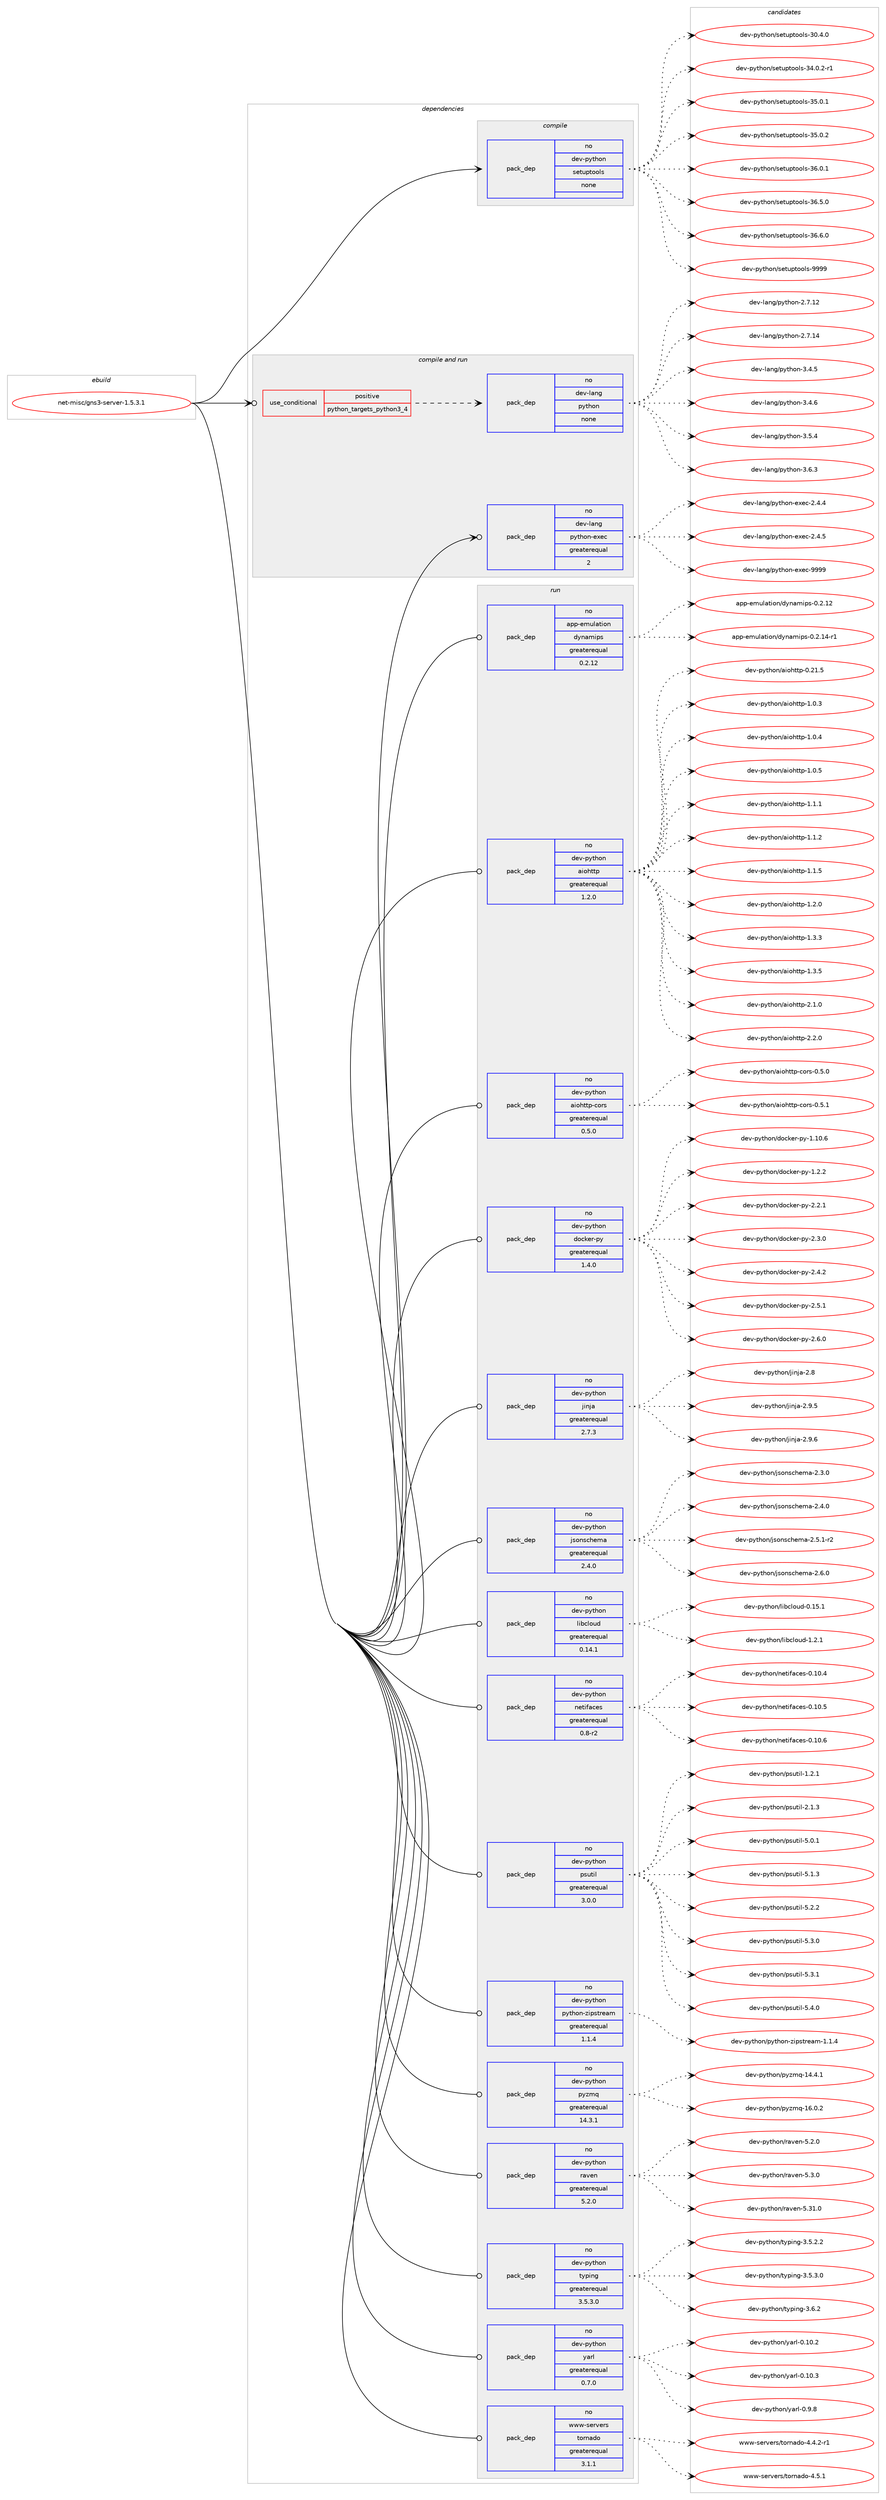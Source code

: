 digraph prolog {

# *************
# Graph options
# *************

newrank=true;
concentrate=true;
compound=true;
graph [rankdir=LR,fontname=Helvetica,fontsize=10,ranksep=1.5];#, ranksep=2.5, nodesep=0.2];
edge  [arrowhead=vee];
node  [fontname=Helvetica,fontsize=10];

# **********
# The ebuild
# **********

subgraph cluster_leftcol {
color=gray;
rank=same;
label=<<i>ebuild</i>>;
id [label="net-misc/gns3-server-1.5.3.1", color=red, width=4, href="../net-misc/gns3-server-1.5.3.1.svg"];
}

# ****************
# The dependencies
# ****************

subgraph cluster_midcol {
color=gray;
label=<<i>dependencies</i>>;
subgraph cluster_compile {
fillcolor="#eeeeee";
style=filled;
label=<<i>compile</i>>;
subgraph pack313041 {
dependency425742 [label=<<TABLE BORDER="0" CELLBORDER="1" CELLSPACING="0" CELLPADDING="4" WIDTH="220"><TR><TD ROWSPAN="6" CELLPADDING="30">pack_dep</TD></TR><TR><TD WIDTH="110">no</TD></TR><TR><TD>dev-python</TD></TR><TR><TD>setuptools</TD></TR><TR><TD>none</TD></TR><TR><TD></TD></TR></TABLE>>, shape=none, color=blue];
}
id:e -> dependency425742:w [weight=20,style="solid",arrowhead="vee"];
}
subgraph cluster_compileandrun {
fillcolor="#eeeeee";
style=filled;
label=<<i>compile and run</i>>;
subgraph cond105508 {
dependency425743 [label=<<TABLE BORDER="0" CELLBORDER="1" CELLSPACING="0" CELLPADDING="4"><TR><TD ROWSPAN="3" CELLPADDING="10">use_conditional</TD></TR><TR><TD>positive</TD></TR><TR><TD>python_targets_python3_4</TD></TR></TABLE>>, shape=none, color=red];
subgraph pack313042 {
dependency425744 [label=<<TABLE BORDER="0" CELLBORDER="1" CELLSPACING="0" CELLPADDING="4" WIDTH="220"><TR><TD ROWSPAN="6" CELLPADDING="30">pack_dep</TD></TR><TR><TD WIDTH="110">no</TD></TR><TR><TD>dev-lang</TD></TR><TR><TD>python</TD></TR><TR><TD>none</TD></TR><TR><TD></TD></TR></TABLE>>, shape=none, color=blue];
}
dependency425743:e -> dependency425744:w [weight=20,style="dashed",arrowhead="vee"];
}
id:e -> dependency425743:w [weight=20,style="solid",arrowhead="odotvee"];
subgraph pack313043 {
dependency425745 [label=<<TABLE BORDER="0" CELLBORDER="1" CELLSPACING="0" CELLPADDING="4" WIDTH="220"><TR><TD ROWSPAN="6" CELLPADDING="30">pack_dep</TD></TR><TR><TD WIDTH="110">no</TD></TR><TR><TD>dev-lang</TD></TR><TR><TD>python-exec</TD></TR><TR><TD>greaterequal</TD></TR><TR><TD>2</TD></TR></TABLE>>, shape=none, color=blue];
}
id:e -> dependency425745:w [weight=20,style="solid",arrowhead="odotvee"];
}
subgraph cluster_run {
fillcolor="#eeeeee";
style=filled;
label=<<i>run</i>>;
subgraph pack313044 {
dependency425746 [label=<<TABLE BORDER="0" CELLBORDER="1" CELLSPACING="0" CELLPADDING="4" WIDTH="220"><TR><TD ROWSPAN="6" CELLPADDING="30">pack_dep</TD></TR><TR><TD WIDTH="110">no</TD></TR><TR><TD>app-emulation</TD></TR><TR><TD>dynamips</TD></TR><TR><TD>greaterequal</TD></TR><TR><TD>0.2.12</TD></TR></TABLE>>, shape=none, color=blue];
}
id:e -> dependency425746:w [weight=20,style="solid",arrowhead="odot"];
subgraph pack313045 {
dependency425747 [label=<<TABLE BORDER="0" CELLBORDER="1" CELLSPACING="0" CELLPADDING="4" WIDTH="220"><TR><TD ROWSPAN="6" CELLPADDING="30">pack_dep</TD></TR><TR><TD WIDTH="110">no</TD></TR><TR><TD>dev-python</TD></TR><TR><TD>aiohttp</TD></TR><TR><TD>greaterequal</TD></TR><TR><TD>1.2.0</TD></TR></TABLE>>, shape=none, color=blue];
}
id:e -> dependency425747:w [weight=20,style="solid",arrowhead="odot"];
subgraph pack313046 {
dependency425748 [label=<<TABLE BORDER="0" CELLBORDER="1" CELLSPACING="0" CELLPADDING="4" WIDTH="220"><TR><TD ROWSPAN="6" CELLPADDING="30">pack_dep</TD></TR><TR><TD WIDTH="110">no</TD></TR><TR><TD>dev-python</TD></TR><TR><TD>aiohttp-cors</TD></TR><TR><TD>greaterequal</TD></TR><TR><TD>0.5.0</TD></TR></TABLE>>, shape=none, color=blue];
}
id:e -> dependency425748:w [weight=20,style="solid",arrowhead="odot"];
subgraph pack313047 {
dependency425749 [label=<<TABLE BORDER="0" CELLBORDER="1" CELLSPACING="0" CELLPADDING="4" WIDTH="220"><TR><TD ROWSPAN="6" CELLPADDING="30">pack_dep</TD></TR><TR><TD WIDTH="110">no</TD></TR><TR><TD>dev-python</TD></TR><TR><TD>docker-py</TD></TR><TR><TD>greaterequal</TD></TR><TR><TD>1.4.0</TD></TR></TABLE>>, shape=none, color=blue];
}
id:e -> dependency425749:w [weight=20,style="solid",arrowhead="odot"];
subgraph pack313048 {
dependency425750 [label=<<TABLE BORDER="0" CELLBORDER="1" CELLSPACING="0" CELLPADDING="4" WIDTH="220"><TR><TD ROWSPAN="6" CELLPADDING="30">pack_dep</TD></TR><TR><TD WIDTH="110">no</TD></TR><TR><TD>dev-python</TD></TR><TR><TD>jinja</TD></TR><TR><TD>greaterequal</TD></TR><TR><TD>2.7.3</TD></TR></TABLE>>, shape=none, color=blue];
}
id:e -> dependency425750:w [weight=20,style="solid",arrowhead="odot"];
subgraph pack313049 {
dependency425751 [label=<<TABLE BORDER="0" CELLBORDER="1" CELLSPACING="0" CELLPADDING="4" WIDTH="220"><TR><TD ROWSPAN="6" CELLPADDING="30">pack_dep</TD></TR><TR><TD WIDTH="110">no</TD></TR><TR><TD>dev-python</TD></TR><TR><TD>jsonschema</TD></TR><TR><TD>greaterequal</TD></TR><TR><TD>2.4.0</TD></TR></TABLE>>, shape=none, color=blue];
}
id:e -> dependency425751:w [weight=20,style="solid",arrowhead="odot"];
subgraph pack313050 {
dependency425752 [label=<<TABLE BORDER="0" CELLBORDER="1" CELLSPACING="0" CELLPADDING="4" WIDTH="220"><TR><TD ROWSPAN="6" CELLPADDING="30">pack_dep</TD></TR><TR><TD WIDTH="110">no</TD></TR><TR><TD>dev-python</TD></TR><TR><TD>libcloud</TD></TR><TR><TD>greaterequal</TD></TR><TR><TD>0.14.1</TD></TR></TABLE>>, shape=none, color=blue];
}
id:e -> dependency425752:w [weight=20,style="solid",arrowhead="odot"];
subgraph pack313051 {
dependency425753 [label=<<TABLE BORDER="0" CELLBORDER="1" CELLSPACING="0" CELLPADDING="4" WIDTH="220"><TR><TD ROWSPAN="6" CELLPADDING="30">pack_dep</TD></TR><TR><TD WIDTH="110">no</TD></TR><TR><TD>dev-python</TD></TR><TR><TD>netifaces</TD></TR><TR><TD>greaterequal</TD></TR><TR><TD>0.8-r2</TD></TR></TABLE>>, shape=none, color=blue];
}
id:e -> dependency425753:w [weight=20,style="solid",arrowhead="odot"];
subgraph pack313052 {
dependency425754 [label=<<TABLE BORDER="0" CELLBORDER="1" CELLSPACING="0" CELLPADDING="4" WIDTH="220"><TR><TD ROWSPAN="6" CELLPADDING="30">pack_dep</TD></TR><TR><TD WIDTH="110">no</TD></TR><TR><TD>dev-python</TD></TR><TR><TD>psutil</TD></TR><TR><TD>greaterequal</TD></TR><TR><TD>3.0.0</TD></TR></TABLE>>, shape=none, color=blue];
}
id:e -> dependency425754:w [weight=20,style="solid",arrowhead="odot"];
subgraph pack313053 {
dependency425755 [label=<<TABLE BORDER="0" CELLBORDER="1" CELLSPACING="0" CELLPADDING="4" WIDTH="220"><TR><TD ROWSPAN="6" CELLPADDING="30">pack_dep</TD></TR><TR><TD WIDTH="110">no</TD></TR><TR><TD>dev-python</TD></TR><TR><TD>python-zipstream</TD></TR><TR><TD>greaterequal</TD></TR><TR><TD>1.1.4</TD></TR></TABLE>>, shape=none, color=blue];
}
id:e -> dependency425755:w [weight=20,style="solid",arrowhead="odot"];
subgraph pack313054 {
dependency425756 [label=<<TABLE BORDER="0" CELLBORDER="1" CELLSPACING="0" CELLPADDING="4" WIDTH="220"><TR><TD ROWSPAN="6" CELLPADDING="30">pack_dep</TD></TR><TR><TD WIDTH="110">no</TD></TR><TR><TD>dev-python</TD></TR><TR><TD>pyzmq</TD></TR><TR><TD>greaterequal</TD></TR><TR><TD>14.3.1</TD></TR></TABLE>>, shape=none, color=blue];
}
id:e -> dependency425756:w [weight=20,style="solid",arrowhead="odot"];
subgraph pack313055 {
dependency425757 [label=<<TABLE BORDER="0" CELLBORDER="1" CELLSPACING="0" CELLPADDING="4" WIDTH="220"><TR><TD ROWSPAN="6" CELLPADDING="30">pack_dep</TD></TR><TR><TD WIDTH="110">no</TD></TR><TR><TD>dev-python</TD></TR><TR><TD>raven</TD></TR><TR><TD>greaterequal</TD></TR><TR><TD>5.2.0</TD></TR></TABLE>>, shape=none, color=blue];
}
id:e -> dependency425757:w [weight=20,style="solid",arrowhead="odot"];
subgraph pack313056 {
dependency425758 [label=<<TABLE BORDER="0" CELLBORDER="1" CELLSPACING="0" CELLPADDING="4" WIDTH="220"><TR><TD ROWSPAN="6" CELLPADDING="30">pack_dep</TD></TR><TR><TD WIDTH="110">no</TD></TR><TR><TD>dev-python</TD></TR><TR><TD>typing</TD></TR><TR><TD>greaterequal</TD></TR><TR><TD>3.5.3.0</TD></TR></TABLE>>, shape=none, color=blue];
}
id:e -> dependency425758:w [weight=20,style="solid",arrowhead="odot"];
subgraph pack313057 {
dependency425759 [label=<<TABLE BORDER="0" CELLBORDER="1" CELLSPACING="0" CELLPADDING="4" WIDTH="220"><TR><TD ROWSPAN="6" CELLPADDING="30">pack_dep</TD></TR><TR><TD WIDTH="110">no</TD></TR><TR><TD>dev-python</TD></TR><TR><TD>yarl</TD></TR><TR><TD>greaterequal</TD></TR><TR><TD>0.7.0</TD></TR></TABLE>>, shape=none, color=blue];
}
id:e -> dependency425759:w [weight=20,style="solid",arrowhead="odot"];
subgraph pack313058 {
dependency425760 [label=<<TABLE BORDER="0" CELLBORDER="1" CELLSPACING="0" CELLPADDING="4" WIDTH="220"><TR><TD ROWSPAN="6" CELLPADDING="30">pack_dep</TD></TR><TR><TD WIDTH="110">no</TD></TR><TR><TD>www-servers</TD></TR><TR><TD>tornado</TD></TR><TR><TD>greaterequal</TD></TR><TR><TD>3.1.1</TD></TR></TABLE>>, shape=none, color=blue];
}
id:e -> dependency425760:w [weight=20,style="solid",arrowhead="odot"];
}
}

# **************
# The candidates
# **************

subgraph cluster_choices {
rank=same;
color=gray;
label=<<i>candidates</i>>;

subgraph choice313041 {
color=black;
nodesep=1;
choice100101118451121211161041111104711510111611711211611111110811545514846524648 [label="dev-python/setuptools-30.4.0", color=red, width=4,href="../dev-python/setuptools-30.4.0.svg"];
choice1001011184511212111610411111047115101116117112116111111108115455152464846504511449 [label="dev-python/setuptools-34.0.2-r1", color=red, width=4,href="../dev-python/setuptools-34.0.2-r1.svg"];
choice100101118451121211161041111104711510111611711211611111110811545515346484649 [label="dev-python/setuptools-35.0.1", color=red, width=4,href="../dev-python/setuptools-35.0.1.svg"];
choice100101118451121211161041111104711510111611711211611111110811545515346484650 [label="dev-python/setuptools-35.0.2", color=red, width=4,href="../dev-python/setuptools-35.0.2.svg"];
choice100101118451121211161041111104711510111611711211611111110811545515446484649 [label="dev-python/setuptools-36.0.1", color=red, width=4,href="../dev-python/setuptools-36.0.1.svg"];
choice100101118451121211161041111104711510111611711211611111110811545515446534648 [label="dev-python/setuptools-36.5.0", color=red, width=4,href="../dev-python/setuptools-36.5.0.svg"];
choice100101118451121211161041111104711510111611711211611111110811545515446544648 [label="dev-python/setuptools-36.6.0", color=red, width=4,href="../dev-python/setuptools-36.6.0.svg"];
choice10010111845112121116104111110471151011161171121161111111081154557575757 [label="dev-python/setuptools-9999", color=red, width=4,href="../dev-python/setuptools-9999.svg"];
dependency425742:e -> choice100101118451121211161041111104711510111611711211611111110811545514846524648:w [style=dotted,weight="100"];
dependency425742:e -> choice1001011184511212111610411111047115101116117112116111111108115455152464846504511449:w [style=dotted,weight="100"];
dependency425742:e -> choice100101118451121211161041111104711510111611711211611111110811545515346484649:w [style=dotted,weight="100"];
dependency425742:e -> choice100101118451121211161041111104711510111611711211611111110811545515346484650:w [style=dotted,weight="100"];
dependency425742:e -> choice100101118451121211161041111104711510111611711211611111110811545515446484649:w [style=dotted,weight="100"];
dependency425742:e -> choice100101118451121211161041111104711510111611711211611111110811545515446534648:w [style=dotted,weight="100"];
dependency425742:e -> choice100101118451121211161041111104711510111611711211611111110811545515446544648:w [style=dotted,weight="100"];
dependency425742:e -> choice10010111845112121116104111110471151011161171121161111111081154557575757:w [style=dotted,weight="100"];
}
subgraph choice313042 {
color=black;
nodesep=1;
choice10010111845108971101034711212111610411111045504655464950 [label="dev-lang/python-2.7.12", color=red, width=4,href="../dev-lang/python-2.7.12.svg"];
choice10010111845108971101034711212111610411111045504655464952 [label="dev-lang/python-2.7.14", color=red, width=4,href="../dev-lang/python-2.7.14.svg"];
choice100101118451089711010347112121116104111110455146524653 [label="dev-lang/python-3.4.5", color=red, width=4,href="../dev-lang/python-3.4.5.svg"];
choice100101118451089711010347112121116104111110455146524654 [label="dev-lang/python-3.4.6", color=red, width=4,href="../dev-lang/python-3.4.6.svg"];
choice100101118451089711010347112121116104111110455146534652 [label="dev-lang/python-3.5.4", color=red, width=4,href="../dev-lang/python-3.5.4.svg"];
choice100101118451089711010347112121116104111110455146544651 [label="dev-lang/python-3.6.3", color=red, width=4,href="../dev-lang/python-3.6.3.svg"];
dependency425744:e -> choice10010111845108971101034711212111610411111045504655464950:w [style=dotted,weight="100"];
dependency425744:e -> choice10010111845108971101034711212111610411111045504655464952:w [style=dotted,weight="100"];
dependency425744:e -> choice100101118451089711010347112121116104111110455146524653:w [style=dotted,weight="100"];
dependency425744:e -> choice100101118451089711010347112121116104111110455146524654:w [style=dotted,weight="100"];
dependency425744:e -> choice100101118451089711010347112121116104111110455146534652:w [style=dotted,weight="100"];
dependency425744:e -> choice100101118451089711010347112121116104111110455146544651:w [style=dotted,weight="100"];
}
subgraph choice313043 {
color=black;
nodesep=1;
choice1001011184510897110103471121211161041111104510112010199455046524652 [label="dev-lang/python-exec-2.4.4", color=red, width=4,href="../dev-lang/python-exec-2.4.4.svg"];
choice1001011184510897110103471121211161041111104510112010199455046524653 [label="dev-lang/python-exec-2.4.5", color=red, width=4,href="../dev-lang/python-exec-2.4.5.svg"];
choice10010111845108971101034711212111610411111045101120101994557575757 [label="dev-lang/python-exec-9999", color=red, width=4,href="../dev-lang/python-exec-9999.svg"];
dependency425745:e -> choice1001011184510897110103471121211161041111104510112010199455046524652:w [style=dotted,weight="100"];
dependency425745:e -> choice1001011184510897110103471121211161041111104510112010199455046524653:w [style=dotted,weight="100"];
dependency425745:e -> choice10010111845108971101034711212111610411111045101120101994557575757:w [style=dotted,weight="100"];
}
subgraph choice313044 {
color=black;
nodesep=1;
choice971121124510110911710897116105111110471001211109710910511211545484650464950 [label="app-emulation/dynamips-0.2.12", color=red, width=4,href="../app-emulation/dynamips-0.2.12.svg"];
choice9711211245101109117108971161051111104710012111097109105112115454846504649524511449 [label="app-emulation/dynamips-0.2.14-r1", color=red, width=4,href="../app-emulation/dynamips-0.2.14-r1.svg"];
dependency425746:e -> choice971121124510110911710897116105111110471001211109710910511211545484650464950:w [style=dotted,weight="100"];
dependency425746:e -> choice9711211245101109117108971161051111104710012111097109105112115454846504649524511449:w [style=dotted,weight="100"];
}
subgraph choice313045 {
color=black;
nodesep=1;
choice10010111845112121116104111110479710511110411611611245484650494653 [label="dev-python/aiohttp-0.21.5", color=red, width=4,href="../dev-python/aiohttp-0.21.5.svg"];
choice100101118451121211161041111104797105111104116116112454946484651 [label="dev-python/aiohttp-1.0.3", color=red, width=4,href="../dev-python/aiohttp-1.0.3.svg"];
choice100101118451121211161041111104797105111104116116112454946484652 [label="dev-python/aiohttp-1.0.4", color=red, width=4,href="../dev-python/aiohttp-1.0.4.svg"];
choice100101118451121211161041111104797105111104116116112454946484653 [label="dev-python/aiohttp-1.0.5", color=red, width=4,href="../dev-python/aiohttp-1.0.5.svg"];
choice100101118451121211161041111104797105111104116116112454946494649 [label="dev-python/aiohttp-1.1.1", color=red, width=4,href="../dev-python/aiohttp-1.1.1.svg"];
choice100101118451121211161041111104797105111104116116112454946494650 [label="dev-python/aiohttp-1.1.2", color=red, width=4,href="../dev-python/aiohttp-1.1.2.svg"];
choice100101118451121211161041111104797105111104116116112454946494653 [label="dev-python/aiohttp-1.1.5", color=red, width=4,href="../dev-python/aiohttp-1.1.5.svg"];
choice100101118451121211161041111104797105111104116116112454946504648 [label="dev-python/aiohttp-1.2.0", color=red, width=4,href="../dev-python/aiohttp-1.2.0.svg"];
choice100101118451121211161041111104797105111104116116112454946514651 [label="dev-python/aiohttp-1.3.3", color=red, width=4,href="../dev-python/aiohttp-1.3.3.svg"];
choice100101118451121211161041111104797105111104116116112454946514653 [label="dev-python/aiohttp-1.3.5", color=red, width=4,href="../dev-python/aiohttp-1.3.5.svg"];
choice100101118451121211161041111104797105111104116116112455046494648 [label="dev-python/aiohttp-2.1.0", color=red, width=4,href="../dev-python/aiohttp-2.1.0.svg"];
choice100101118451121211161041111104797105111104116116112455046504648 [label="dev-python/aiohttp-2.2.0", color=red, width=4,href="../dev-python/aiohttp-2.2.0.svg"];
dependency425747:e -> choice10010111845112121116104111110479710511110411611611245484650494653:w [style=dotted,weight="100"];
dependency425747:e -> choice100101118451121211161041111104797105111104116116112454946484651:w [style=dotted,weight="100"];
dependency425747:e -> choice100101118451121211161041111104797105111104116116112454946484652:w [style=dotted,weight="100"];
dependency425747:e -> choice100101118451121211161041111104797105111104116116112454946484653:w [style=dotted,weight="100"];
dependency425747:e -> choice100101118451121211161041111104797105111104116116112454946494649:w [style=dotted,weight="100"];
dependency425747:e -> choice100101118451121211161041111104797105111104116116112454946494650:w [style=dotted,weight="100"];
dependency425747:e -> choice100101118451121211161041111104797105111104116116112454946494653:w [style=dotted,weight="100"];
dependency425747:e -> choice100101118451121211161041111104797105111104116116112454946504648:w [style=dotted,weight="100"];
dependency425747:e -> choice100101118451121211161041111104797105111104116116112454946514651:w [style=dotted,weight="100"];
dependency425747:e -> choice100101118451121211161041111104797105111104116116112454946514653:w [style=dotted,weight="100"];
dependency425747:e -> choice100101118451121211161041111104797105111104116116112455046494648:w [style=dotted,weight="100"];
dependency425747:e -> choice100101118451121211161041111104797105111104116116112455046504648:w [style=dotted,weight="100"];
}
subgraph choice313046 {
color=black;
nodesep=1;
choice1001011184511212111610411111047971051111041161161124599111114115454846534648 [label="dev-python/aiohttp-cors-0.5.0", color=red, width=4,href="../dev-python/aiohttp-cors-0.5.0.svg"];
choice1001011184511212111610411111047971051111041161161124599111114115454846534649 [label="dev-python/aiohttp-cors-0.5.1", color=red, width=4,href="../dev-python/aiohttp-cors-0.5.1.svg"];
dependency425748:e -> choice1001011184511212111610411111047971051111041161161124599111114115454846534648:w [style=dotted,weight="100"];
dependency425748:e -> choice1001011184511212111610411111047971051111041161161124599111114115454846534649:w [style=dotted,weight="100"];
}
subgraph choice313047 {
color=black;
nodesep=1;
choice1001011184511212111610411111047100111991071011144511212145494649484654 [label="dev-python/docker-py-1.10.6", color=red, width=4,href="../dev-python/docker-py-1.10.6.svg"];
choice10010111845112121116104111110471001119910710111445112121454946504650 [label="dev-python/docker-py-1.2.2", color=red, width=4,href="../dev-python/docker-py-1.2.2.svg"];
choice10010111845112121116104111110471001119910710111445112121455046504649 [label="dev-python/docker-py-2.2.1", color=red, width=4,href="../dev-python/docker-py-2.2.1.svg"];
choice10010111845112121116104111110471001119910710111445112121455046514648 [label="dev-python/docker-py-2.3.0", color=red, width=4,href="../dev-python/docker-py-2.3.0.svg"];
choice10010111845112121116104111110471001119910710111445112121455046524650 [label="dev-python/docker-py-2.4.2", color=red, width=4,href="../dev-python/docker-py-2.4.2.svg"];
choice10010111845112121116104111110471001119910710111445112121455046534649 [label="dev-python/docker-py-2.5.1", color=red, width=4,href="../dev-python/docker-py-2.5.1.svg"];
choice10010111845112121116104111110471001119910710111445112121455046544648 [label="dev-python/docker-py-2.6.0", color=red, width=4,href="../dev-python/docker-py-2.6.0.svg"];
dependency425749:e -> choice1001011184511212111610411111047100111991071011144511212145494649484654:w [style=dotted,weight="100"];
dependency425749:e -> choice10010111845112121116104111110471001119910710111445112121454946504650:w [style=dotted,weight="100"];
dependency425749:e -> choice10010111845112121116104111110471001119910710111445112121455046504649:w [style=dotted,weight="100"];
dependency425749:e -> choice10010111845112121116104111110471001119910710111445112121455046514648:w [style=dotted,weight="100"];
dependency425749:e -> choice10010111845112121116104111110471001119910710111445112121455046524650:w [style=dotted,weight="100"];
dependency425749:e -> choice10010111845112121116104111110471001119910710111445112121455046534649:w [style=dotted,weight="100"];
dependency425749:e -> choice10010111845112121116104111110471001119910710111445112121455046544648:w [style=dotted,weight="100"];
}
subgraph choice313048 {
color=black;
nodesep=1;
choice10010111845112121116104111110471061051101069745504656 [label="dev-python/jinja-2.8", color=red, width=4,href="../dev-python/jinja-2.8.svg"];
choice100101118451121211161041111104710610511010697455046574653 [label="dev-python/jinja-2.9.5", color=red, width=4,href="../dev-python/jinja-2.9.5.svg"];
choice100101118451121211161041111104710610511010697455046574654 [label="dev-python/jinja-2.9.6", color=red, width=4,href="../dev-python/jinja-2.9.6.svg"];
dependency425750:e -> choice10010111845112121116104111110471061051101069745504656:w [style=dotted,weight="100"];
dependency425750:e -> choice100101118451121211161041111104710610511010697455046574653:w [style=dotted,weight="100"];
dependency425750:e -> choice100101118451121211161041111104710610511010697455046574654:w [style=dotted,weight="100"];
}
subgraph choice313049 {
color=black;
nodesep=1;
choice10010111845112121116104111110471061151111101159910410110997455046514648 [label="dev-python/jsonschema-2.3.0", color=red, width=4,href="../dev-python/jsonschema-2.3.0.svg"];
choice10010111845112121116104111110471061151111101159910410110997455046524648 [label="dev-python/jsonschema-2.4.0", color=red, width=4,href="../dev-python/jsonschema-2.4.0.svg"];
choice100101118451121211161041111104710611511111011599104101109974550465346494511450 [label="dev-python/jsonschema-2.5.1-r2", color=red, width=4,href="../dev-python/jsonschema-2.5.1-r2.svg"];
choice10010111845112121116104111110471061151111101159910410110997455046544648 [label="dev-python/jsonschema-2.6.0", color=red, width=4,href="../dev-python/jsonschema-2.6.0.svg"];
dependency425751:e -> choice10010111845112121116104111110471061151111101159910410110997455046514648:w [style=dotted,weight="100"];
dependency425751:e -> choice10010111845112121116104111110471061151111101159910410110997455046524648:w [style=dotted,weight="100"];
dependency425751:e -> choice100101118451121211161041111104710611511111011599104101109974550465346494511450:w [style=dotted,weight="100"];
dependency425751:e -> choice10010111845112121116104111110471061151111101159910410110997455046544648:w [style=dotted,weight="100"];
}
subgraph choice313050 {
color=black;
nodesep=1;
choice1001011184511212111610411111047108105989910811111710045484649534649 [label="dev-python/libcloud-0.15.1", color=red, width=4,href="../dev-python/libcloud-0.15.1.svg"];
choice10010111845112121116104111110471081059899108111117100454946504649 [label="dev-python/libcloud-1.2.1", color=red, width=4,href="../dev-python/libcloud-1.2.1.svg"];
dependency425752:e -> choice1001011184511212111610411111047108105989910811111710045484649534649:w [style=dotted,weight="100"];
dependency425752:e -> choice10010111845112121116104111110471081059899108111117100454946504649:w [style=dotted,weight="100"];
}
subgraph choice313051 {
color=black;
nodesep=1;
choice1001011184511212111610411111047110101116105102979910111545484649484652 [label="dev-python/netifaces-0.10.4", color=red, width=4,href="../dev-python/netifaces-0.10.4.svg"];
choice1001011184511212111610411111047110101116105102979910111545484649484653 [label="dev-python/netifaces-0.10.5", color=red, width=4,href="../dev-python/netifaces-0.10.5.svg"];
choice1001011184511212111610411111047110101116105102979910111545484649484654 [label="dev-python/netifaces-0.10.6", color=red, width=4,href="../dev-python/netifaces-0.10.6.svg"];
dependency425753:e -> choice1001011184511212111610411111047110101116105102979910111545484649484652:w [style=dotted,weight="100"];
dependency425753:e -> choice1001011184511212111610411111047110101116105102979910111545484649484653:w [style=dotted,weight="100"];
dependency425753:e -> choice1001011184511212111610411111047110101116105102979910111545484649484654:w [style=dotted,weight="100"];
}
subgraph choice313052 {
color=black;
nodesep=1;
choice1001011184511212111610411111047112115117116105108454946504649 [label="dev-python/psutil-1.2.1", color=red, width=4,href="../dev-python/psutil-1.2.1.svg"];
choice1001011184511212111610411111047112115117116105108455046494651 [label="dev-python/psutil-2.1.3", color=red, width=4,href="../dev-python/psutil-2.1.3.svg"];
choice1001011184511212111610411111047112115117116105108455346484649 [label="dev-python/psutil-5.0.1", color=red, width=4,href="../dev-python/psutil-5.0.1.svg"];
choice1001011184511212111610411111047112115117116105108455346494651 [label="dev-python/psutil-5.1.3", color=red, width=4,href="../dev-python/psutil-5.1.3.svg"];
choice1001011184511212111610411111047112115117116105108455346504650 [label="dev-python/psutil-5.2.2", color=red, width=4,href="../dev-python/psutil-5.2.2.svg"];
choice1001011184511212111610411111047112115117116105108455346514648 [label="dev-python/psutil-5.3.0", color=red, width=4,href="../dev-python/psutil-5.3.0.svg"];
choice1001011184511212111610411111047112115117116105108455346514649 [label="dev-python/psutil-5.3.1", color=red, width=4,href="../dev-python/psutil-5.3.1.svg"];
choice1001011184511212111610411111047112115117116105108455346524648 [label="dev-python/psutil-5.4.0", color=red, width=4,href="../dev-python/psutil-5.4.0.svg"];
dependency425754:e -> choice1001011184511212111610411111047112115117116105108454946504649:w [style=dotted,weight="100"];
dependency425754:e -> choice1001011184511212111610411111047112115117116105108455046494651:w [style=dotted,weight="100"];
dependency425754:e -> choice1001011184511212111610411111047112115117116105108455346484649:w [style=dotted,weight="100"];
dependency425754:e -> choice1001011184511212111610411111047112115117116105108455346494651:w [style=dotted,weight="100"];
dependency425754:e -> choice1001011184511212111610411111047112115117116105108455346504650:w [style=dotted,weight="100"];
dependency425754:e -> choice1001011184511212111610411111047112115117116105108455346514648:w [style=dotted,weight="100"];
dependency425754:e -> choice1001011184511212111610411111047112115117116105108455346514649:w [style=dotted,weight="100"];
dependency425754:e -> choice1001011184511212111610411111047112115117116105108455346524648:w [style=dotted,weight="100"];
}
subgraph choice313053 {
color=black;
nodesep=1;
choice10010111845112121116104111110471121211161041111104512210511211511611410197109454946494652 [label="dev-python/python-zipstream-1.1.4", color=red, width=4,href="../dev-python/python-zipstream-1.1.4.svg"];
dependency425755:e -> choice10010111845112121116104111110471121211161041111104512210511211511611410197109454946494652:w [style=dotted,weight="100"];
}
subgraph choice313054 {
color=black;
nodesep=1;
choice100101118451121211161041111104711212112210911345495246524649 [label="dev-python/pyzmq-14.4.1", color=red, width=4,href="../dev-python/pyzmq-14.4.1.svg"];
choice100101118451121211161041111104711212112210911345495446484650 [label="dev-python/pyzmq-16.0.2", color=red, width=4,href="../dev-python/pyzmq-16.0.2.svg"];
dependency425756:e -> choice100101118451121211161041111104711212112210911345495246524649:w [style=dotted,weight="100"];
dependency425756:e -> choice100101118451121211161041111104711212112210911345495446484650:w [style=dotted,weight="100"];
}
subgraph choice313055 {
color=black;
nodesep=1;
choice100101118451121211161041111104711497118101110455346504648 [label="dev-python/raven-5.2.0", color=red, width=4,href="../dev-python/raven-5.2.0.svg"];
choice100101118451121211161041111104711497118101110455346514648 [label="dev-python/raven-5.3.0", color=red, width=4,href="../dev-python/raven-5.3.0.svg"];
choice10010111845112121116104111110471149711810111045534651494648 [label="dev-python/raven-5.31.0", color=red, width=4,href="../dev-python/raven-5.31.0.svg"];
dependency425757:e -> choice100101118451121211161041111104711497118101110455346504648:w [style=dotted,weight="100"];
dependency425757:e -> choice100101118451121211161041111104711497118101110455346514648:w [style=dotted,weight="100"];
dependency425757:e -> choice10010111845112121116104111110471149711810111045534651494648:w [style=dotted,weight="100"];
}
subgraph choice313056 {
color=black;
nodesep=1;
choice10010111845112121116104111110471161211121051101034551465346504650 [label="dev-python/typing-3.5.2.2", color=red, width=4,href="../dev-python/typing-3.5.2.2.svg"];
choice10010111845112121116104111110471161211121051101034551465346514648 [label="dev-python/typing-3.5.3.0", color=red, width=4,href="../dev-python/typing-3.5.3.0.svg"];
choice1001011184511212111610411111047116121112105110103455146544650 [label="dev-python/typing-3.6.2", color=red, width=4,href="../dev-python/typing-3.6.2.svg"];
dependency425758:e -> choice10010111845112121116104111110471161211121051101034551465346504650:w [style=dotted,weight="100"];
dependency425758:e -> choice10010111845112121116104111110471161211121051101034551465346514648:w [style=dotted,weight="100"];
dependency425758:e -> choice1001011184511212111610411111047116121112105110103455146544650:w [style=dotted,weight="100"];
}
subgraph choice313057 {
color=black;
nodesep=1;
choice10010111845112121116104111110471219711410845484649484650 [label="dev-python/yarl-0.10.2", color=red, width=4,href="../dev-python/yarl-0.10.2.svg"];
choice10010111845112121116104111110471219711410845484649484651 [label="dev-python/yarl-0.10.3", color=red, width=4,href="../dev-python/yarl-0.10.3.svg"];
choice100101118451121211161041111104712197114108454846574656 [label="dev-python/yarl-0.9.8", color=red, width=4,href="../dev-python/yarl-0.9.8.svg"];
dependency425759:e -> choice10010111845112121116104111110471219711410845484649484650:w [style=dotted,weight="100"];
dependency425759:e -> choice10010111845112121116104111110471219711410845484649484651:w [style=dotted,weight="100"];
dependency425759:e -> choice100101118451121211161041111104712197114108454846574656:w [style=dotted,weight="100"];
}
subgraph choice313058 {
color=black;
nodesep=1;
choice1191191194511510111411810111411547116111114110971001114552465246504511449 [label="www-servers/tornado-4.4.2-r1", color=red, width=4,href="../www-servers/tornado-4.4.2-r1.svg"];
choice119119119451151011141181011141154711611111411097100111455246534649 [label="www-servers/tornado-4.5.1", color=red, width=4,href="../www-servers/tornado-4.5.1.svg"];
dependency425760:e -> choice1191191194511510111411810111411547116111114110971001114552465246504511449:w [style=dotted,weight="100"];
dependency425760:e -> choice119119119451151011141181011141154711611111411097100111455246534649:w [style=dotted,weight="100"];
}
}

}
